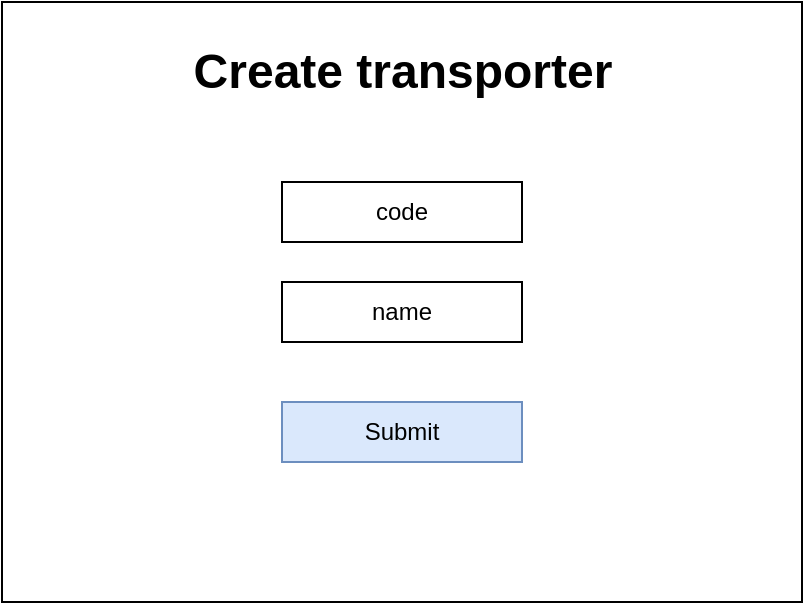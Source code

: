 <mxfile>
    <diagram id="kc85KIfVrFXvi8ETNSCJ" name="Page-1">
        <mxGraphModel dx="648" dy="288" grid="1" gridSize="10" guides="1" tooltips="1" connect="1" arrows="1" fold="1" page="1" pageScale="1" pageWidth="827" pageHeight="1169" math="0" shadow="0">
            <root>
                <mxCell id="0"/>
                <mxCell id="1" parent="0"/>
                <mxCell id="2" value="" style="rounded=0;whiteSpace=wrap;html=1;" parent="1" vertex="1">
                    <mxGeometry x="30" y="50" width="400" height="300" as="geometry"/>
                </mxCell>
                <mxCell id="3" value="code" style="rounded=0;whiteSpace=wrap;html=1;" parent="1" vertex="1">
                    <mxGeometry x="170" y="140" width="120" height="30" as="geometry"/>
                </mxCell>
                <mxCell id="4" value="name" style="rounded=0;whiteSpace=wrap;html=1;" parent="1" vertex="1">
                    <mxGeometry x="170" y="190" width="120" height="30" as="geometry"/>
                </mxCell>
                <mxCell id="6" value="Submit" style="rounded=0;whiteSpace=wrap;html=1;fillColor=#dae8fc;strokeColor=#6c8ebf;" parent="1" vertex="1">
                    <mxGeometry x="170" y="250" width="120" height="30" as="geometry"/>
                </mxCell>
                <mxCell id="L5lTysUfUO5zeyv_Ckmo-6" value="&lt;h1&gt;Create transporter&lt;/h1&gt;" style="text;html=1;strokeColor=none;fillColor=none;align=center;verticalAlign=middle;whiteSpace=wrap;rounded=0;" parent="1" vertex="1">
                    <mxGeometry x="117.5" y="70" width="225" height="30" as="geometry"/>
                </mxCell>
            </root>
        </mxGraphModel>
    </diagram>
</mxfile>